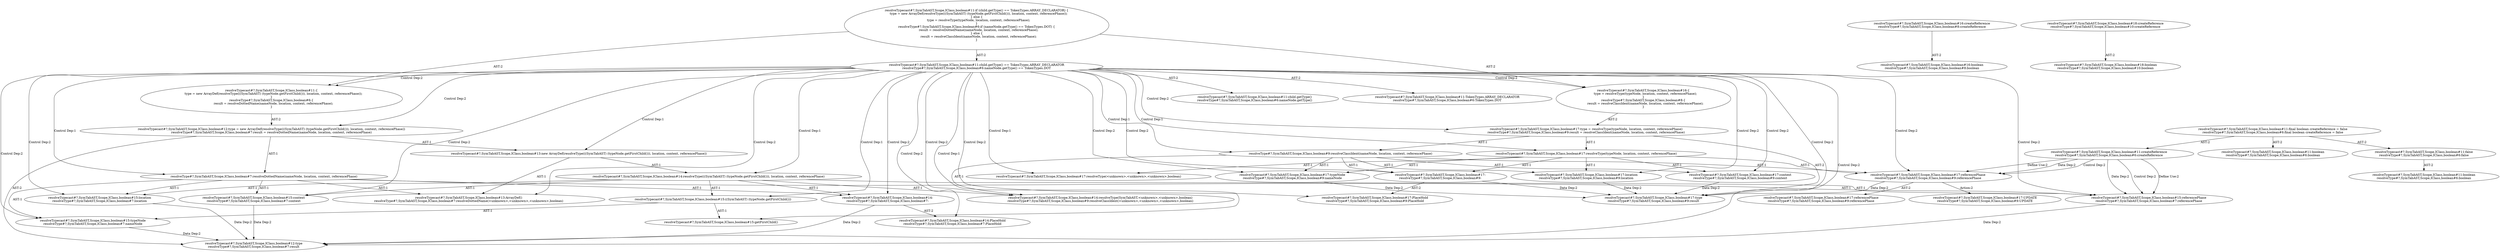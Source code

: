digraph "Pattern" {
0 [label="resolveTypecast#?,SymTabAST,Scope,IClass,boolean#17:UPDATE
resolveType#?,SymTabAST,Scope,IClass,boolean#9:UPDATE" shape=ellipse]
1 [label="resolveTypecast#?,SymTabAST,Scope,IClass,boolean#17:referencePhase
resolveType#?,SymTabAST,Scope,IClass,boolean#9:referencePhase" shape=ellipse]
2 [label="resolveTypecast#?,SymTabAST,Scope,IClass,boolean#11:child.getType() == TokenTypes.ARRAY_DECLARATOR
resolveType#?,SymTabAST,Scope,IClass,boolean#6:nameNode.getType() == TokenTypes.DOT" shape=ellipse]
3 [label="resolveTypecast#?,SymTabAST,Scope,IClass,boolean#11:if (child.getType() == TokenTypes.ARRAY_DECLARATOR) \{
    type = new ArrayDef(resolveType(((SymTabAST) (typeNode.getFirstChild())), location, context, referencePhase));
\} else \{
    type = resolveType(typeNode, location, context, referencePhase);
\}
resolveType#?,SymTabAST,Scope,IClass,boolean#6:if (nameNode.getType() == TokenTypes.DOT) \{
    result = resolveDottedName(nameNode, location, context, referencePhase);
\} else \{
    result = resolveClassIdent(nameNode, location, context, referencePhase);
\}" shape=ellipse]
4 [label="resolveTypecast#?,SymTabAST,Scope,IClass,boolean#11:child.getType()
resolveType#?,SymTabAST,Scope,IClass,boolean#6:nameNode.getType()" shape=ellipse]
5 [label="resolveTypecast#?,SymTabAST,Scope,IClass,boolean#11:TokenTypes.ARRAY_DECLARATOR
resolveType#?,SymTabAST,Scope,IClass,boolean#6:TokenTypes.DOT" shape=ellipse]
6 [label="resolveTypecast#?,SymTabAST,Scope,IClass,boolean#11:\{
    type = new ArrayDef(resolveType(((SymTabAST) (typeNode.getFirstChild())), location, context, referencePhase));
\}
resolveType#?,SymTabAST,Scope,IClass,boolean#6:\{
    result = resolveDottedName(nameNode, location, context, referencePhase);
\}" shape=ellipse]
7 [label="resolveTypecast#?,SymTabAST,Scope,IClass,boolean#12:type = new ArrayDef(resolveType(((SymTabAST) (typeNode.getFirstChild())), location, context, referencePhase))
resolveType#?,SymTabAST,Scope,IClass,boolean#7:result = resolveDottedName(nameNode, location, context, referencePhase)" shape=ellipse]
8 [label="resolveTypecast#?,SymTabAST,Scope,IClass,boolean#12:type
resolveType#?,SymTabAST,Scope,IClass,boolean#7:result" shape=ellipse]
9 [label="resolveTypecast#?,SymTabAST,Scope,IClass,boolean#15:referencePhase
resolveType#?,SymTabAST,Scope,IClass,boolean#7:referencePhase" shape=ellipse]
10 [label="resolveTypecast#?,SymTabAST,Scope,IClass,boolean#16:createReference
resolveType#?,SymTabAST,Scope,IClass,boolean#8:createReference" shape=ellipse]
11 [label="resolveTypecast#?,SymTabAST,Scope,IClass,boolean#16:boolean
resolveType#?,SymTabAST,Scope,IClass,boolean#8:boolean" shape=ellipse]
12 [label="resolveTypecast#?,SymTabAST,Scope,IClass,boolean#13:new ArrayDef(resolveType(((SymTabAST) (typeNode.getFirstChild())), location, context, referencePhase))" shape=ellipse]
13 [label="resolveTypecast#?,SymTabAST,Scope,IClass,boolean#13:ArrayDef()
resolveType#?,SymTabAST,Scope,IClass,boolean#7:resolveDottedName(<unknown>,<unknown>,<unknown>,boolean)" shape=ellipse]
14 [label="resolveTypecast#?,SymTabAST,Scope,IClass,boolean#14:resolveType(((SymTabAST) (typeNode.getFirstChild())), location, context, referencePhase)" shape=ellipse]
15 [label="resolveTypecast#?,SymTabAST,Scope,IClass,boolean#14:resolveType(SymTabAST,<unknown>,<unknown>,boolean)
resolveType#?,SymTabAST,Scope,IClass,boolean#9:resolveClassIdent(<unknown>,<unknown>,<unknown>,boolean)" shape=ellipse]
16 [label="resolveTypecast#?,SymTabAST,Scope,IClass,boolean#14:
resolveType#?,SymTabAST,Scope,IClass,boolean#7:" shape=ellipse]
17 [label="resolveTypecast#?,SymTabAST,Scope,IClass,boolean#14:PlaceHold
resolveType#?,SymTabAST,Scope,IClass,boolean#7:PlaceHold" shape=ellipse]
18 [label="resolveTypecast#?,SymTabAST,Scope,IClass,boolean#15:((SymTabAST) (typeNode.getFirstChild()))" shape=ellipse]
19 [label="resolveTypecast#?,SymTabAST,Scope,IClass,boolean#15:getFirstChild()" shape=ellipse]
20 [label="resolveTypecast#?,SymTabAST,Scope,IClass,boolean#15:typeNode
resolveType#?,SymTabAST,Scope,IClass,boolean#7:nameNode" shape=ellipse]
21 [label="resolveTypecast#?,SymTabAST,Scope,IClass,boolean#15:location
resolveType#?,SymTabAST,Scope,IClass,boolean#7:location" shape=ellipse]
22 [label="resolveTypecast#?,SymTabAST,Scope,IClass,boolean#15:context
resolveType#?,SymTabAST,Scope,IClass,boolean#7:context" shape=ellipse]
23 [label="resolveTypecast#?,SymTabAST,Scope,IClass,boolean#16:\{
    type = resolveType(typeNode, location, context, referencePhase);
\}
resolveType#?,SymTabAST,Scope,IClass,boolean#8:\{
    result = resolveClassIdent(nameNode, location, context, referencePhase);
\}" shape=ellipse]
24 [label="resolveTypecast#?,SymTabAST,Scope,IClass,boolean#17:type = resolveType(typeNode, location, context, referencePhase)
resolveType#?,SymTabAST,Scope,IClass,boolean#9:result = resolveClassIdent(nameNode, location, context, referencePhase)" shape=ellipse]
25 [label="resolveTypecast#?,SymTabAST,Scope,IClass,boolean#17:type
resolveType#?,SymTabAST,Scope,IClass,boolean#9:result" shape=ellipse]
26 [label="resolveTypecast#?,SymTabAST,Scope,IClass,boolean#18:createReference
resolveType#?,SymTabAST,Scope,IClass,boolean#10:createReference" shape=ellipse]
27 [label="resolveTypecast#?,SymTabAST,Scope,IClass,boolean#18:boolean
resolveType#?,SymTabAST,Scope,IClass,boolean#10:boolean" shape=ellipse]
28 [label="resolveTypecast#?,SymTabAST,Scope,IClass,boolean#17:resolveType(typeNode, location, context, referencePhase)" shape=ellipse]
29 [label="resolveTypecast#?,SymTabAST,Scope,IClass,boolean#17:resolveType(<unknown>,<unknown>,<unknown>,boolean)" shape=ellipse]
30 [label="resolveTypecast#?,SymTabAST,Scope,IClass,boolean#17:
resolveType#?,SymTabAST,Scope,IClass,boolean#9:" shape=ellipse]
31 [label="resolveTypecast#?,SymTabAST,Scope,IClass,boolean#17:PlaceHold
resolveType#?,SymTabAST,Scope,IClass,boolean#9:PlaceHold" shape=ellipse]
32 [label="resolveTypecast#?,SymTabAST,Scope,IClass,boolean#17:typeNode
resolveType#?,SymTabAST,Scope,IClass,boolean#9:nameNode" shape=ellipse]
33 [label="resolveTypecast#?,SymTabAST,Scope,IClass,boolean#17:location
resolveType#?,SymTabAST,Scope,IClass,boolean#9:location" shape=ellipse]
34 [label="resolveTypecast#?,SymTabAST,Scope,IClass,boolean#17:context
resolveType#?,SymTabAST,Scope,IClass,boolean#9:context" shape=ellipse]
35 [label="resolveTypecast#?,SymTabAST,Scope,IClass,boolean#11:createReference
resolveType#?,SymTabAST,Scope,IClass,boolean#6:createReference" shape=ellipse]
36 [label="resolveTypecast#?,SymTabAST,Scope,IClass,boolean#11:final boolean createReference = false
resolveType#?,SymTabAST,Scope,IClass,boolean#6:final boolean createReference = false" shape=ellipse]
37 [label="resolveTypecast#?,SymTabAST,Scope,IClass,boolean#11:boolean
resolveType#?,SymTabAST,Scope,IClass,boolean#6:boolean" shape=ellipse]
38 [label="resolveTypecast#?,SymTabAST,Scope,IClass,boolean#11:false
resolveType#?,SymTabAST,Scope,IClass,boolean#6:false" shape=ellipse]
39 [label="resolveTypecast#?,SymTabAST,Scope,IClass,boolean#11:boolean
resolveType#?,SymTabAST,Scope,IClass,boolean#6:boolean" shape=ellipse]
40 [label="resolveTypecast#?,SymTabAST,Scope,IClass,boolean#17:referencePhase
resolveType#?,SymTabAST,Scope,IClass,boolean#9:referencePhase" shape=ellipse]
41 [label="resolveType#?,SymTabAST,Scope,IClass,boolean#7:resolveDottedName(nameNode, location, context, referencePhase)" shape=ellipse]
42 [label="resolveType#?,SymTabAST,Scope,IClass,boolean#9:resolveClassIdent(nameNode, location, context, referencePhase)" shape=ellipse]
1 -> 0 [label="Action:2"];
1 -> 40 [label="AST:2"];
1 -> 25 [label="Data Dep:2"];
2 -> 1 [label="Control Dep:2"];
2 -> 4 [label="AST:2"];
2 -> 5 [label="AST:2"];
2 -> 6 [label="Control Dep:2"];
2 -> 7 [label="Control Dep:2"];
2 -> 8 [label="Control Dep:2"];
2 -> 12 [label="Control Dep:1"];
2 -> 13 [label="Control Dep:2"];
2 -> 14 [label="Control Dep:1"];
2 -> 15 [label="Control Dep:2"];
2 -> 16 [label="Control Dep:2"];
2 -> 17 [label="Control Dep:2"];
2 -> 18 [label="Control Dep:1"];
2 -> 19 [label="Control Dep:1"];
2 -> 20 [label="Control Dep:2"];
2 -> 21 [label="Control Dep:2"];
2 -> 22 [label="Control Dep:2"];
2 -> 9 [label="Control Dep:2"];
2 -> 23 [label="Control Dep:2"];
2 -> 24 [label="Control Dep:2"];
2 -> 25 [label="Control Dep:2"];
2 -> 28 [label="Control Dep:1"];
2 -> 29 [label="Control Dep:1"];
2 -> 30 [label="Control Dep:2"];
2 -> 31 [label="Control Dep:2"];
2 -> 32 [label="Control Dep:2"];
2 -> 33 [label="Control Dep:2"];
2 -> 34 [label="Control Dep:2"];
2 -> 41 [label="Control Dep:1"];
2 -> 42 [label="Control Dep:1"];
3 -> 2 [label="AST:2"];
3 -> 6 [label="AST:2"];
3 -> 23 [label="AST:2"];
6 -> 7 [label="AST:2"];
7 -> 8 [label="AST:2"];
7 -> 12 [label="AST:1"];
7 -> 41 [label="AST:1"];
9 -> 8 [label="Data Dep:2"];
10 -> 11 [label="AST:2"];
12 -> 13 [label="AST:1"];
12 -> 14 [label="AST:1"];
14 -> 9 [label="AST:1"];
14 -> 16 [label="AST:1"];
14 -> 15 [label="AST:1"];
14 -> 18 [label="AST:1"];
14 -> 21 [label="AST:1"];
14 -> 22 [label="AST:1"];
16 -> 8 [label="Data Dep:2"];
16 -> 17 [label="AST:2"];
18 -> 20 [label="AST:1"];
18 -> 19 [label="AST:1"];
20 -> 8 [label="Data Dep:2"];
21 -> 8 [label="Data Dep:2"];
22 -> 8 [label="Data Dep:2"];
23 -> 24 [label="AST:2"];
24 -> 25 [label="AST:2"];
24 -> 28 [label="AST:1"];
24 -> 42 [label="AST:1"];
26 -> 27 [label="AST:2"];
28 -> 1 [label="AST:1"];
28 -> 30 [label="AST:1"];
28 -> 29 [label="AST:1"];
28 -> 32 [label="AST:1"];
28 -> 33 [label="AST:1"];
28 -> 34 [label="AST:1"];
30 -> 25 [label="Data Dep:2"];
30 -> 31 [label="AST:2"];
32 -> 25 [label="Data Dep:2"];
33 -> 25 [label="Data Dep:2"];
34 -> 25 [label="Data Dep:2"];
35 -> 1 [label="Define Use:2"];
35 -> 1 [label="Data Dep:2"];
35 -> 1 [label="Control Dep:2"];
35 -> 9 [label="Define Use:2"];
35 -> 9 [label="Data Dep:2"];
35 -> 9 [label="Control Dep:2"];
36 -> 35 [label="AST:2"];
36 -> 37 [label="AST:2"];
36 -> 38 [label="AST:2"];
38 -> 39 [label="AST:2"];
41 -> 16 [label="AST:1"];
41 -> 13 [label="AST:1"];
41 -> 20 [label="AST:1"];
41 -> 21 [label="AST:1"];
41 -> 22 [label="AST:1"];
41 -> 9 [label="AST:1"];
42 -> 30 [label="AST:1"];
42 -> 15 [label="AST:1"];
42 -> 32 [label="AST:1"];
42 -> 33 [label="AST:1"];
42 -> 34 [label="AST:1"];
42 -> 1 [label="AST:1"];
}